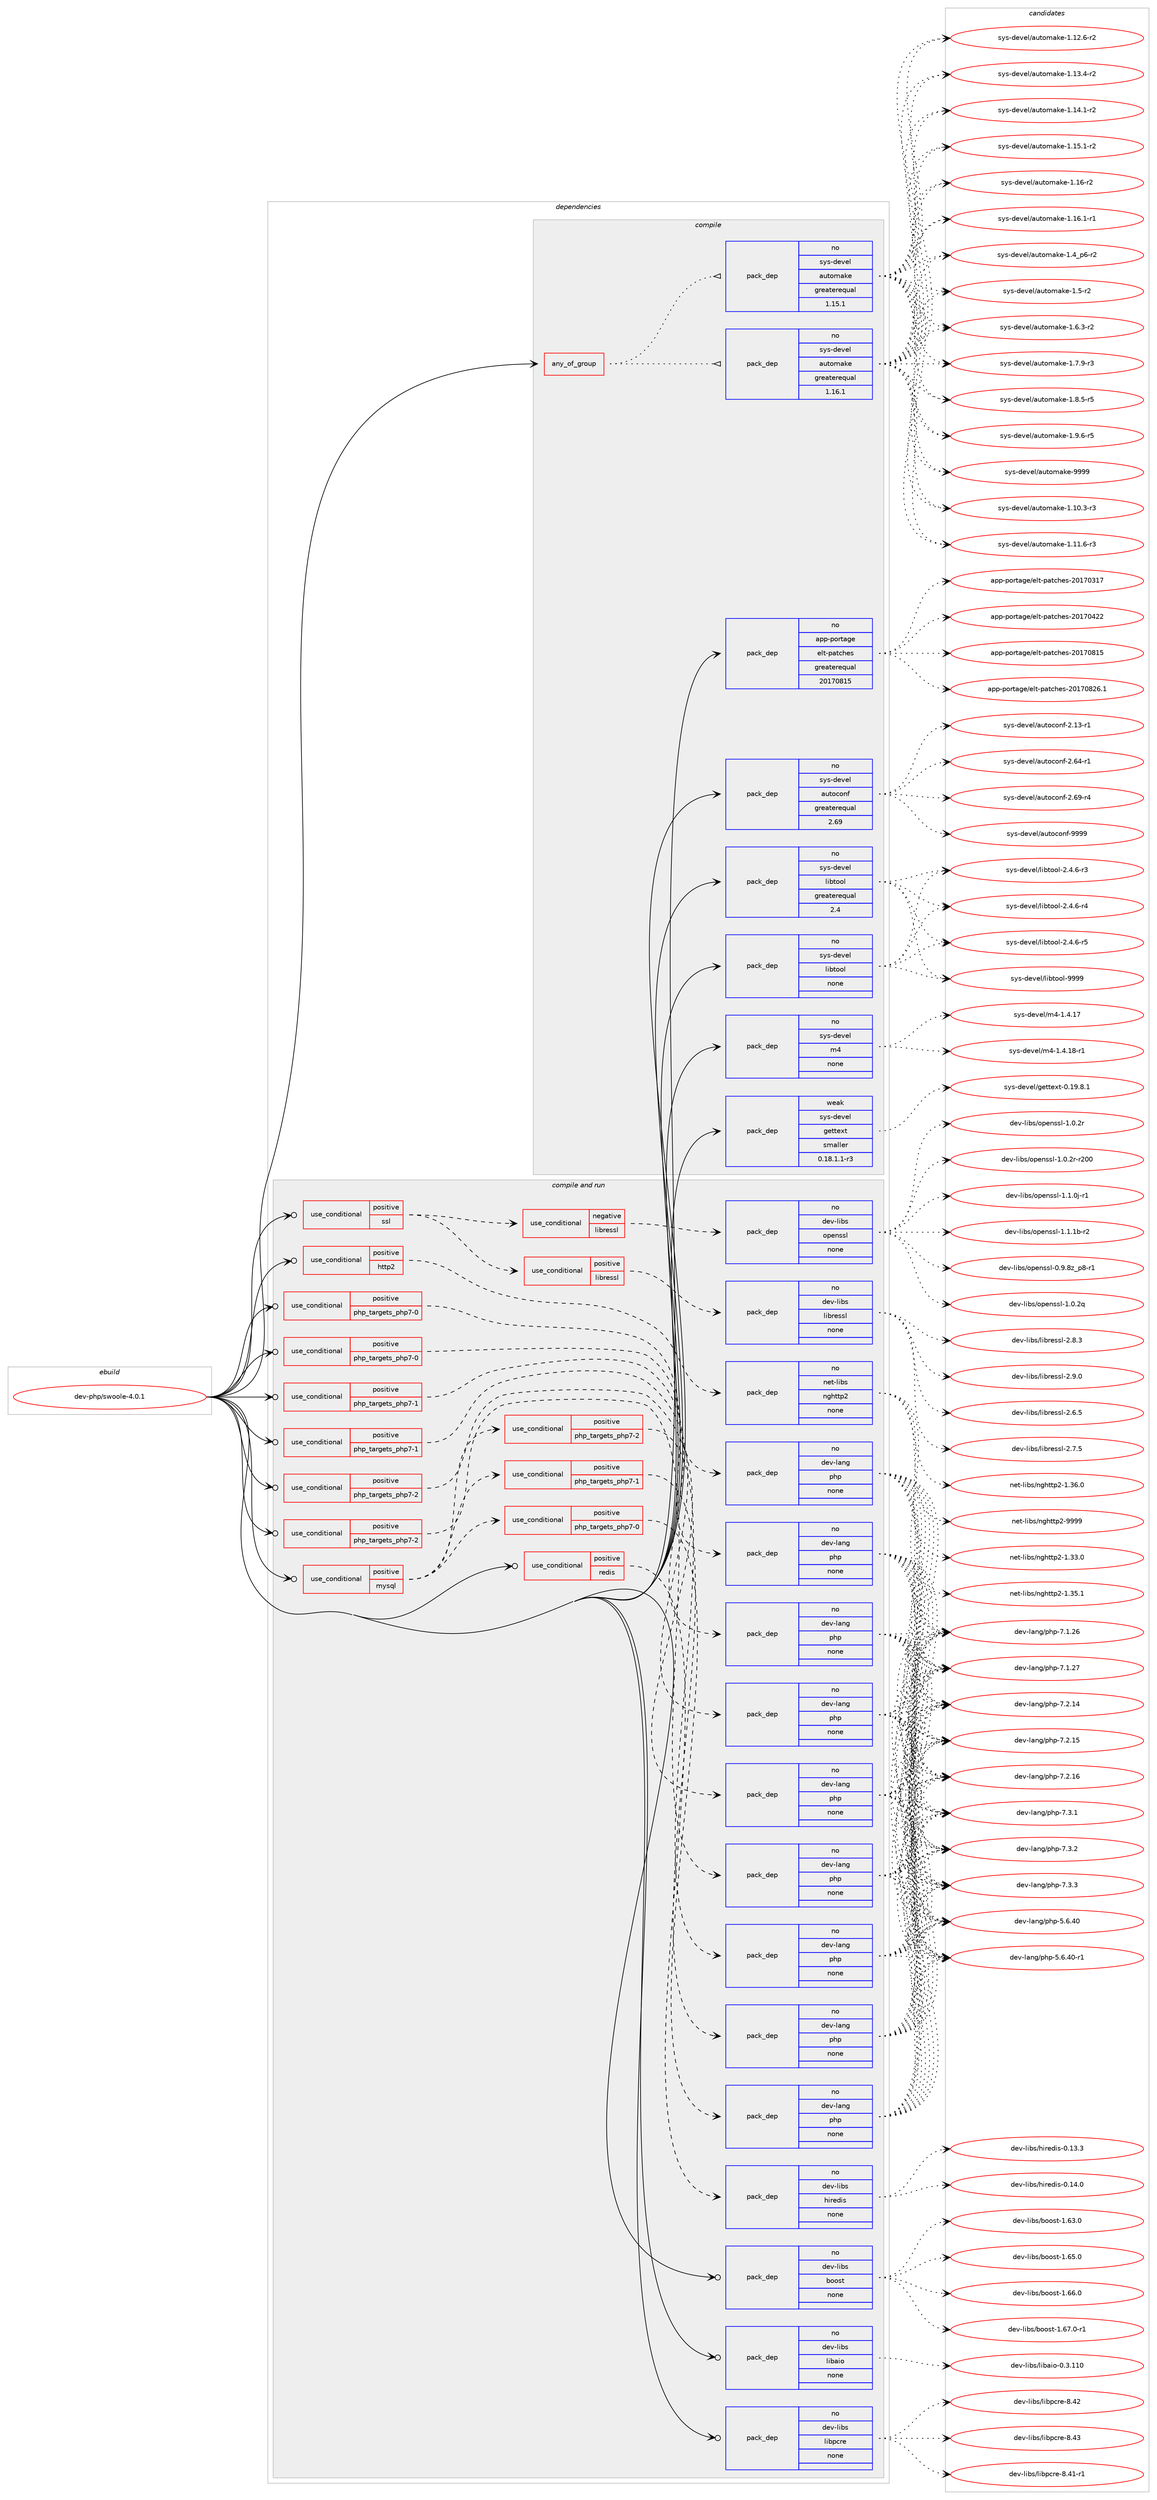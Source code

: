 digraph prolog {

# *************
# Graph options
# *************

newrank=true;
concentrate=true;
compound=true;
graph [rankdir=LR,fontname=Helvetica,fontsize=10,ranksep=1.5];#, ranksep=2.5, nodesep=0.2];
edge  [arrowhead=vee];
node  [fontname=Helvetica,fontsize=10];

# **********
# The ebuild
# **********

subgraph cluster_leftcol {
color=gray;
rank=same;
label=<<i>ebuild</i>>;
id [label="dev-php/swoole-4.0.1", color=red, width=4, href="../dev-php/swoole-4.0.1.svg"];
}

# ****************
# The dependencies
# ****************

subgraph cluster_midcol {
color=gray;
label=<<i>dependencies</i>>;
subgraph cluster_compile {
fillcolor="#eeeeee";
style=filled;
label=<<i>compile</i>>;
subgraph any22646 {
dependency1395956 [label=<<TABLE BORDER="0" CELLBORDER="1" CELLSPACING="0" CELLPADDING="4"><TR><TD CELLPADDING="10">any_of_group</TD></TR></TABLE>>, shape=none, color=red];subgraph pack1002706 {
dependency1395957 [label=<<TABLE BORDER="0" CELLBORDER="1" CELLSPACING="0" CELLPADDING="4" WIDTH="220"><TR><TD ROWSPAN="6" CELLPADDING="30">pack_dep</TD></TR><TR><TD WIDTH="110">no</TD></TR><TR><TD>sys-devel</TD></TR><TR><TD>automake</TD></TR><TR><TD>greaterequal</TD></TR><TR><TD>1.16.1</TD></TR></TABLE>>, shape=none, color=blue];
}
dependency1395956:e -> dependency1395957:w [weight=20,style="dotted",arrowhead="oinv"];
subgraph pack1002707 {
dependency1395958 [label=<<TABLE BORDER="0" CELLBORDER="1" CELLSPACING="0" CELLPADDING="4" WIDTH="220"><TR><TD ROWSPAN="6" CELLPADDING="30">pack_dep</TD></TR><TR><TD WIDTH="110">no</TD></TR><TR><TD>sys-devel</TD></TR><TR><TD>automake</TD></TR><TR><TD>greaterequal</TD></TR><TR><TD>1.15.1</TD></TR></TABLE>>, shape=none, color=blue];
}
dependency1395956:e -> dependency1395958:w [weight=20,style="dotted",arrowhead="oinv"];
}
id:e -> dependency1395956:w [weight=20,style="solid",arrowhead="vee"];
subgraph pack1002708 {
dependency1395959 [label=<<TABLE BORDER="0" CELLBORDER="1" CELLSPACING="0" CELLPADDING="4" WIDTH="220"><TR><TD ROWSPAN="6" CELLPADDING="30">pack_dep</TD></TR><TR><TD WIDTH="110">no</TD></TR><TR><TD>app-portage</TD></TR><TR><TD>elt-patches</TD></TR><TR><TD>greaterequal</TD></TR><TR><TD>20170815</TD></TR></TABLE>>, shape=none, color=blue];
}
id:e -> dependency1395959:w [weight=20,style="solid",arrowhead="vee"];
subgraph pack1002709 {
dependency1395960 [label=<<TABLE BORDER="0" CELLBORDER="1" CELLSPACING="0" CELLPADDING="4" WIDTH="220"><TR><TD ROWSPAN="6" CELLPADDING="30">pack_dep</TD></TR><TR><TD WIDTH="110">no</TD></TR><TR><TD>sys-devel</TD></TR><TR><TD>autoconf</TD></TR><TR><TD>greaterequal</TD></TR><TR><TD>2.69</TD></TR></TABLE>>, shape=none, color=blue];
}
id:e -> dependency1395960:w [weight=20,style="solid",arrowhead="vee"];
subgraph pack1002710 {
dependency1395961 [label=<<TABLE BORDER="0" CELLBORDER="1" CELLSPACING="0" CELLPADDING="4" WIDTH="220"><TR><TD ROWSPAN="6" CELLPADDING="30">pack_dep</TD></TR><TR><TD WIDTH="110">no</TD></TR><TR><TD>sys-devel</TD></TR><TR><TD>libtool</TD></TR><TR><TD>greaterequal</TD></TR><TR><TD>2.4</TD></TR></TABLE>>, shape=none, color=blue];
}
id:e -> dependency1395961:w [weight=20,style="solid",arrowhead="vee"];
subgraph pack1002711 {
dependency1395962 [label=<<TABLE BORDER="0" CELLBORDER="1" CELLSPACING="0" CELLPADDING="4" WIDTH="220"><TR><TD ROWSPAN="6" CELLPADDING="30">pack_dep</TD></TR><TR><TD WIDTH="110">no</TD></TR><TR><TD>sys-devel</TD></TR><TR><TD>libtool</TD></TR><TR><TD>none</TD></TR><TR><TD></TD></TR></TABLE>>, shape=none, color=blue];
}
id:e -> dependency1395962:w [weight=20,style="solid",arrowhead="vee"];
subgraph pack1002712 {
dependency1395963 [label=<<TABLE BORDER="0" CELLBORDER="1" CELLSPACING="0" CELLPADDING="4" WIDTH="220"><TR><TD ROWSPAN="6" CELLPADDING="30">pack_dep</TD></TR><TR><TD WIDTH="110">no</TD></TR><TR><TD>sys-devel</TD></TR><TR><TD>m4</TD></TR><TR><TD>none</TD></TR><TR><TD></TD></TR></TABLE>>, shape=none, color=blue];
}
id:e -> dependency1395963:w [weight=20,style="solid",arrowhead="vee"];
subgraph pack1002713 {
dependency1395964 [label=<<TABLE BORDER="0" CELLBORDER="1" CELLSPACING="0" CELLPADDING="4" WIDTH="220"><TR><TD ROWSPAN="6" CELLPADDING="30">pack_dep</TD></TR><TR><TD WIDTH="110">weak</TD></TR><TR><TD>sys-devel</TD></TR><TR><TD>gettext</TD></TR><TR><TD>smaller</TD></TR><TR><TD>0.18.1.1-r3</TD></TR></TABLE>>, shape=none, color=blue];
}
id:e -> dependency1395964:w [weight=20,style="solid",arrowhead="vee"];
}
subgraph cluster_compileandrun {
fillcolor="#eeeeee";
style=filled;
label=<<i>compile and run</i>>;
subgraph cond370039 {
dependency1395965 [label=<<TABLE BORDER="0" CELLBORDER="1" CELLSPACING="0" CELLPADDING="4"><TR><TD ROWSPAN="3" CELLPADDING="10">use_conditional</TD></TR><TR><TD>positive</TD></TR><TR><TD>http2</TD></TR></TABLE>>, shape=none, color=red];
subgraph pack1002714 {
dependency1395966 [label=<<TABLE BORDER="0" CELLBORDER="1" CELLSPACING="0" CELLPADDING="4" WIDTH="220"><TR><TD ROWSPAN="6" CELLPADDING="30">pack_dep</TD></TR><TR><TD WIDTH="110">no</TD></TR><TR><TD>net-libs</TD></TR><TR><TD>nghttp2</TD></TR><TR><TD>none</TD></TR><TR><TD></TD></TR></TABLE>>, shape=none, color=blue];
}
dependency1395965:e -> dependency1395966:w [weight=20,style="dashed",arrowhead="vee"];
}
id:e -> dependency1395965:w [weight=20,style="solid",arrowhead="odotvee"];
subgraph cond370040 {
dependency1395967 [label=<<TABLE BORDER="0" CELLBORDER="1" CELLSPACING="0" CELLPADDING="4"><TR><TD ROWSPAN="3" CELLPADDING="10">use_conditional</TD></TR><TR><TD>positive</TD></TR><TR><TD>mysql</TD></TR></TABLE>>, shape=none, color=red];
subgraph cond370041 {
dependency1395968 [label=<<TABLE BORDER="0" CELLBORDER="1" CELLSPACING="0" CELLPADDING="4"><TR><TD ROWSPAN="3" CELLPADDING="10">use_conditional</TD></TR><TR><TD>positive</TD></TR><TR><TD>php_targets_php7-0</TD></TR></TABLE>>, shape=none, color=red];
subgraph pack1002715 {
dependency1395969 [label=<<TABLE BORDER="0" CELLBORDER="1" CELLSPACING="0" CELLPADDING="4" WIDTH="220"><TR><TD ROWSPAN="6" CELLPADDING="30">pack_dep</TD></TR><TR><TD WIDTH="110">no</TD></TR><TR><TD>dev-lang</TD></TR><TR><TD>php</TD></TR><TR><TD>none</TD></TR><TR><TD></TD></TR></TABLE>>, shape=none, color=blue];
}
dependency1395968:e -> dependency1395969:w [weight=20,style="dashed",arrowhead="vee"];
}
dependency1395967:e -> dependency1395968:w [weight=20,style="dashed",arrowhead="vee"];
subgraph cond370042 {
dependency1395970 [label=<<TABLE BORDER="0" CELLBORDER="1" CELLSPACING="0" CELLPADDING="4"><TR><TD ROWSPAN="3" CELLPADDING="10">use_conditional</TD></TR><TR><TD>positive</TD></TR><TR><TD>php_targets_php7-1</TD></TR></TABLE>>, shape=none, color=red];
subgraph pack1002716 {
dependency1395971 [label=<<TABLE BORDER="0" CELLBORDER="1" CELLSPACING="0" CELLPADDING="4" WIDTH="220"><TR><TD ROWSPAN="6" CELLPADDING="30">pack_dep</TD></TR><TR><TD WIDTH="110">no</TD></TR><TR><TD>dev-lang</TD></TR><TR><TD>php</TD></TR><TR><TD>none</TD></TR><TR><TD></TD></TR></TABLE>>, shape=none, color=blue];
}
dependency1395970:e -> dependency1395971:w [weight=20,style="dashed",arrowhead="vee"];
}
dependency1395967:e -> dependency1395970:w [weight=20,style="dashed",arrowhead="vee"];
subgraph cond370043 {
dependency1395972 [label=<<TABLE BORDER="0" CELLBORDER="1" CELLSPACING="0" CELLPADDING="4"><TR><TD ROWSPAN="3" CELLPADDING="10">use_conditional</TD></TR><TR><TD>positive</TD></TR><TR><TD>php_targets_php7-2</TD></TR></TABLE>>, shape=none, color=red];
subgraph pack1002717 {
dependency1395973 [label=<<TABLE BORDER="0" CELLBORDER="1" CELLSPACING="0" CELLPADDING="4" WIDTH="220"><TR><TD ROWSPAN="6" CELLPADDING="30">pack_dep</TD></TR><TR><TD WIDTH="110">no</TD></TR><TR><TD>dev-lang</TD></TR><TR><TD>php</TD></TR><TR><TD>none</TD></TR><TR><TD></TD></TR></TABLE>>, shape=none, color=blue];
}
dependency1395972:e -> dependency1395973:w [weight=20,style="dashed",arrowhead="vee"];
}
dependency1395967:e -> dependency1395972:w [weight=20,style="dashed",arrowhead="vee"];
}
id:e -> dependency1395967:w [weight=20,style="solid",arrowhead="odotvee"];
subgraph cond370044 {
dependency1395974 [label=<<TABLE BORDER="0" CELLBORDER="1" CELLSPACING="0" CELLPADDING="4"><TR><TD ROWSPAN="3" CELLPADDING="10">use_conditional</TD></TR><TR><TD>positive</TD></TR><TR><TD>php_targets_php7-0</TD></TR></TABLE>>, shape=none, color=red];
subgraph pack1002718 {
dependency1395975 [label=<<TABLE BORDER="0" CELLBORDER="1" CELLSPACING="0" CELLPADDING="4" WIDTH="220"><TR><TD ROWSPAN="6" CELLPADDING="30">pack_dep</TD></TR><TR><TD WIDTH="110">no</TD></TR><TR><TD>dev-lang</TD></TR><TR><TD>php</TD></TR><TR><TD>none</TD></TR><TR><TD></TD></TR></TABLE>>, shape=none, color=blue];
}
dependency1395974:e -> dependency1395975:w [weight=20,style="dashed",arrowhead="vee"];
}
id:e -> dependency1395974:w [weight=20,style="solid",arrowhead="odotvee"];
subgraph cond370045 {
dependency1395976 [label=<<TABLE BORDER="0" CELLBORDER="1" CELLSPACING="0" CELLPADDING="4"><TR><TD ROWSPAN="3" CELLPADDING="10">use_conditional</TD></TR><TR><TD>positive</TD></TR><TR><TD>php_targets_php7-0</TD></TR></TABLE>>, shape=none, color=red];
subgraph pack1002719 {
dependency1395977 [label=<<TABLE BORDER="0" CELLBORDER="1" CELLSPACING="0" CELLPADDING="4" WIDTH="220"><TR><TD ROWSPAN="6" CELLPADDING="30">pack_dep</TD></TR><TR><TD WIDTH="110">no</TD></TR><TR><TD>dev-lang</TD></TR><TR><TD>php</TD></TR><TR><TD>none</TD></TR><TR><TD></TD></TR></TABLE>>, shape=none, color=blue];
}
dependency1395976:e -> dependency1395977:w [weight=20,style="dashed",arrowhead="vee"];
}
id:e -> dependency1395976:w [weight=20,style="solid",arrowhead="odotvee"];
subgraph cond370046 {
dependency1395978 [label=<<TABLE BORDER="0" CELLBORDER="1" CELLSPACING="0" CELLPADDING="4"><TR><TD ROWSPAN="3" CELLPADDING="10">use_conditional</TD></TR><TR><TD>positive</TD></TR><TR><TD>php_targets_php7-1</TD></TR></TABLE>>, shape=none, color=red];
subgraph pack1002720 {
dependency1395979 [label=<<TABLE BORDER="0" CELLBORDER="1" CELLSPACING="0" CELLPADDING="4" WIDTH="220"><TR><TD ROWSPAN="6" CELLPADDING="30">pack_dep</TD></TR><TR><TD WIDTH="110">no</TD></TR><TR><TD>dev-lang</TD></TR><TR><TD>php</TD></TR><TR><TD>none</TD></TR><TR><TD></TD></TR></TABLE>>, shape=none, color=blue];
}
dependency1395978:e -> dependency1395979:w [weight=20,style="dashed",arrowhead="vee"];
}
id:e -> dependency1395978:w [weight=20,style="solid",arrowhead="odotvee"];
subgraph cond370047 {
dependency1395980 [label=<<TABLE BORDER="0" CELLBORDER="1" CELLSPACING="0" CELLPADDING="4"><TR><TD ROWSPAN="3" CELLPADDING="10">use_conditional</TD></TR><TR><TD>positive</TD></TR><TR><TD>php_targets_php7-1</TD></TR></TABLE>>, shape=none, color=red];
subgraph pack1002721 {
dependency1395981 [label=<<TABLE BORDER="0" CELLBORDER="1" CELLSPACING="0" CELLPADDING="4" WIDTH="220"><TR><TD ROWSPAN="6" CELLPADDING="30">pack_dep</TD></TR><TR><TD WIDTH="110">no</TD></TR><TR><TD>dev-lang</TD></TR><TR><TD>php</TD></TR><TR><TD>none</TD></TR><TR><TD></TD></TR></TABLE>>, shape=none, color=blue];
}
dependency1395980:e -> dependency1395981:w [weight=20,style="dashed",arrowhead="vee"];
}
id:e -> dependency1395980:w [weight=20,style="solid",arrowhead="odotvee"];
subgraph cond370048 {
dependency1395982 [label=<<TABLE BORDER="0" CELLBORDER="1" CELLSPACING="0" CELLPADDING="4"><TR><TD ROWSPAN="3" CELLPADDING="10">use_conditional</TD></TR><TR><TD>positive</TD></TR><TR><TD>php_targets_php7-2</TD></TR></TABLE>>, shape=none, color=red];
subgraph pack1002722 {
dependency1395983 [label=<<TABLE BORDER="0" CELLBORDER="1" CELLSPACING="0" CELLPADDING="4" WIDTH="220"><TR><TD ROWSPAN="6" CELLPADDING="30">pack_dep</TD></TR><TR><TD WIDTH="110">no</TD></TR><TR><TD>dev-lang</TD></TR><TR><TD>php</TD></TR><TR><TD>none</TD></TR><TR><TD></TD></TR></TABLE>>, shape=none, color=blue];
}
dependency1395982:e -> dependency1395983:w [weight=20,style="dashed",arrowhead="vee"];
}
id:e -> dependency1395982:w [weight=20,style="solid",arrowhead="odotvee"];
subgraph cond370049 {
dependency1395984 [label=<<TABLE BORDER="0" CELLBORDER="1" CELLSPACING="0" CELLPADDING="4"><TR><TD ROWSPAN="3" CELLPADDING="10">use_conditional</TD></TR><TR><TD>positive</TD></TR><TR><TD>php_targets_php7-2</TD></TR></TABLE>>, shape=none, color=red];
subgraph pack1002723 {
dependency1395985 [label=<<TABLE BORDER="0" CELLBORDER="1" CELLSPACING="0" CELLPADDING="4" WIDTH="220"><TR><TD ROWSPAN="6" CELLPADDING="30">pack_dep</TD></TR><TR><TD WIDTH="110">no</TD></TR><TR><TD>dev-lang</TD></TR><TR><TD>php</TD></TR><TR><TD>none</TD></TR><TR><TD></TD></TR></TABLE>>, shape=none, color=blue];
}
dependency1395984:e -> dependency1395985:w [weight=20,style="dashed",arrowhead="vee"];
}
id:e -> dependency1395984:w [weight=20,style="solid",arrowhead="odotvee"];
subgraph cond370050 {
dependency1395986 [label=<<TABLE BORDER="0" CELLBORDER="1" CELLSPACING="0" CELLPADDING="4"><TR><TD ROWSPAN="3" CELLPADDING="10">use_conditional</TD></TR><TR><TD>positive</TD></TR><TR><TD>redis</TD></TR></TABLE>>, shape=none, color=red];
subgraph pack1002724 {
dependency1395987 [label=<<TABLE BORDER="0" CELLBORDER="1" CELLSPACING="0" CELLPADDING="4" WIDTH="220"><TR><TD ROWSPAN="6" CELLPADDING="30">pack_dep</TD></TR><TR><TD WIDTH="110">no</TD></TR><TR><TD>dev-libs</TD></TR><TR><TD>hiredis</TD></TR><TR><TD>none</TD></TR><TR><TD></TD></TR></TABLE>>, shape=none, color=blue];
}
dependency1395986:e -> dependency1395987:w [weight=20,style="dashed",arrowhead="vee"];
}
id:e -> dependency1395986:w [weight=20,style="solid",arrowhead="odotvee"];
subgraph cond370051 {
dependency1395988 [label=<<TABLE BORDER="0" CELLBORDER="1" CELLSPACING="0" CELLPADDING="4"><TR><TD ROWSPAN="3" CELLPADDING="10">use_conditional</TD></TR><TR><TD>positive</TD></TR><TR><TD>ssl</TD></TR></TABLE>>, shape=none, color=red];
subgraph cond370052 {
dependency1395989 [label=<<TABLE BORDER="0" CELLBORDER="1" CELLSPACING="0" CELLPADDING="4"><TR><TD ROWSPAN="3" CELLPADDING="10">use_conditional</TD></TR><TR><TD>negative</TD></TR><TR><TD>libressl</TD></TR></TABLE>>, shape=none, color=red];
subgraph pack1002725 {
dependency1395990 [label=<<TABLE BORDER="0" CELLBORDER="1" CELLSPACING="0" CELLPADDING="4" WIDTH="220"><TR><TD ROWSPAN="6" CELLPADDING="30">pack_dep</TD></TR><TR><TD WIDTH="110">no</TD></TR><TR><TD>dev-libs</TD></TR><TR><TD>openssl</TD></TR><TR><TD>none</TD></TR><TR><TD></TD></TR></TABLE>>, shape=none, color=blue];
}
dependency1395989:e -> dependency1395990:w [weight=20,style="dashed",arrowhead="vee"];
}
dependency1395988:e -> dependency1395989:w [weight=20,style="dashed",arrowhead="vee"];
subgraph cond370053 {
dependency1395991 [label=<<TABLE BORDER="0" CELLBORDER="1" CELLSPACING="0" CELLPADDING="4"><TR><TD ROWSPAN="3" CELLPADDING="10">use_conditional</TD></TR><TR><TD>positive</TD></TR><TR><TD>libressl</TD></TR></TABLE>>, shape=none, color=red];
subgraph pack1002726 {
dependency1395992 [label=<<TABLE BORDER="0" CELLBORDER="1" CELLSPACING="0" CELLPADDING="4" WIDTH="220"><TR><TD ROWSPAN="6" CELLPADDING="30">pack_dep</TD></TR><TR><TD WIDTH="110">no</TD></TR><TR><TD>dev-libs</TD></TR><TR><TD>libressl</TD></TR><TR><TD>none</TD></TR><TR><TD></TD></TR></TABLE>>, shape=none, color=blue];
}
dependency1395991:e -> dependency1395992:w [weight=20,style="dashed",arrowhead="vee"];
}
dependency1395988:e -> dependency1395991:w [weight=20,style="dashed",arrowhead="vee"];
}
id:e -> dependency1395988:w [weight=20,style="solid",arrowhead="odotvee"];
subgraph pack1002727 {
dependency1395993 [label=<<TABLE BORDER="0" CELLBORDER="1" CELLSPACING="0" CELLPADDING="4" WIDTH="220"><TR><TD ROWSPAN="6" CELLPADDING="30">pack_dep</TD></TR><TR><TD WIDTH="110">no</TD></TR><TR><TD>dev-libs</TD></TR><TR><TD>boost</TD></TR><TR><TD>none</TD></TR><TR><TD></TD></TR></TABLE>>, shape=none, color=blue];
}
id:e -> dependency1395993:w [weight=20,style="solid",arrowhead="odotvee"];
subgraph pack1002728 {
dependency1395994 [label=<<TABLE BORDER="0" CELLBORDER="1" CELLSPACING="0" CELLPADDING="4" WIDTH="220"><TR><TD ROWSPAN="6" CELLPADDING="30">pack_dep</TD></TR><TR><TD WIDTH="110">no</TD></TR><TR><TD>dev-libs</TD></TR><TR><TD>libaio</TD></TR><TR><TD>none</TD></TR><TR><TD></TD></TR></TABLE>>, shape=none, color=blue];
}
id:e -> dependency1395994:w [weight=20,style="solid",arrowhead="odotvee"];
subgraph pack1002729 {
dependency1395995 [label=<<TABLE BORDER="0" CELLBORDER="1" CELLSPACING="0" CELLPADDING="4" WIDTH="220"><TR><TD ROWSPAN="6" CELLPADDING="30">pack_dep</TD></TR><TR><TD WIDTH="110">no</TD></TR><TR><TD>dev-libs</TD></TR><TR><TD>libpcre</TD></TR><TR><TD>none</TD></TR><TR><TD></TD></TR></TABLE>>, shape=none, color=blue];
}
id:e -> dependency1395995:w [weight=20,style="solid",arrowhead="odotvee"];
}
subgraph cluster_run {
fillcolor="#eeeeee";
style=filled;
label=<<i>run</i>>;
}
}

# **************
# The candidates
# **************

subgraph cluster_choices {
rank=same;
color=gray;
label=<<i>candidates</i>>;

subgraph choice1002706 {
color=black;
nodesep=1;
choice11512111545100101118101108479711711611110997107101454946494846514511451 [label="sys-devel/automake-1.10.3-r3", color=red, width=4,href="../sys-devel/automake-1.10.3-r3.svg"];
choice11512111545100101118101108479711711611110997107101454946494946544511451 [label="sys-devel/automake-1.11.6-r3", color=red, width=4,href="../sys-devel/automake-1.11.6-r3.svg"];
choice11512111545100101118101108479711711611110997107101454946495046544511450 [label="sys-devel/automake-1.12.6-r2", color=red, width=4,href="../sys-devel/automake-1.12.6-r2.svg"];
choice11512111545100101118101108479711711611110997107101454946495146524511450 [label="sys-devel/automake-1.13.4-r2", color=red, width=4,href="../sys-devel/automake-1.13.4-r2.svg"];
choice11512111545100101118101108479711711611110997107101454946495246494511450 [label="sys-devel/automake-1.14.1-r2", color=red, width=4,href="../sys-devel/automake-1.14.1-r2.svg"];
choice11512111545100101118101108479711711611110997107101454946495346494511450 [label="sys-devel/automake-1.15.1-r2", color=red, width=4,href="../sys-devel/automake-1.15.1-r2.svg"];
choice1151211154510010111810110847971171161111099710710145494649544511450 [label="sys-devel/automake-1.16-r2", color=red, width=4,href="../sys-devel/automake-1.16-r2.svg"];
choice11512111545100101118101108479711711611110997107101454946495446494511449 [label="sys-devel/automake-1.16.1-r1", color=red, width=4,href="../sys-devel/automake-1.16.1-r1.svg"];
choice115121115451001011181011084797117116111109971071014549465295112544511450 [label="sys-devel/automake-1.4_p6-r2", color=red, width=4,href="../sys-devel/automake-1.4_p6-r2.svg"];
choice11512111545100101118101108479711711611110997107101454946534511450 [label="sys-devel/automake-1.5-r2", color=red, width=4,href="../sys-devel/automake-1.5-r2.svg"];
choice115121115451001011181011084797117116111109971071014549465446514511450 [label="sys-devel/automake-1.6.3-r2", color=red, width=4,href="../sys-devel/automake-1.6.3-r2.svg"];
choice115121115451001011181011084797117116111109971071014549465546574511451 [label="sys-devel/automake-1.7.9-r3", color=red, width=4,href="../sys-devel/automake-1.7.9-r3.svg"];
choice115121115451001011181011084797117116111109971071014549465646534511453 [label="sys-devel/automake-1.8.5-r5", color=red, width=4,href="../sys-devel/automake-1.8.5-r5.svg"];
choice115121115451001011181011084797117116111109971071014549465746544511453 [label="sys-devel/automake-1.9.6-r5", color=red, width=4,href="../sys-devel/automake-1.9.6-r5.svg"];
choice115121115451001011181011084797117116111109971071014557575757 [label="sys-devel/automake-9999", color=red, width=4,href="../sys-devel/automake-9999.svg"];
dependency1395957:e -> choice11512111545100101118101108479711711611110997107101454946494846514511451:w [style=dotted,weight="100"];
dependency1395957:e -> choice11512111545100101118101108479711711611110997107101454946494946544511451:w [style=dotted,weight="100"];
dependency1395957:e -> choice11512111545100101118101108479711711611110997107101454946495046544511450:w [style=dotted,weight="100"];
dependency1395957:e -> choice11512111545100101118101108479711711611110997107101454946495146524511450:w [style=dotted,weight="100"];
dependency1395957:e -> choice11512111545100101118101108479711711611110997107101454946495246494511450:w [style=dotted,weight="100"];
dependency1395957:e -> choice11512111545100101118101108479711711611110997107101454946495346494511450:w [style=dotted,weight="100"];
dependency1395957:e -> choice1151211154510010111810110847971171161111099710710145494649544511450:w [style=dotted,weight="100"];
dependency1395957:e -> choice11512111545100101118101108479711711611110997107101454946495446494511449:w [style=dotted,weight="100"];
dependency1395957:e -> choice115121115451001011181011084797117116111109971071014549465295112544511450:w [style=dotted,weight="100"];
dependency1395957:e -> choice11512111545100101118101108479711711611110997107101454946534511450:w [style=dotted,weight="100"];
dependency1395957:e -> choice115121115451001011181011084797117116111109971071014549465446514511450:w [style=dotted,weight="100"];
dependency1395957:e -> choice115121115451001011181011084797117116111109971071014549465546574511451:w [style=dotted,weight="100"];
dependency1395957:e -> choice115121115451001011181011084797117116111109971071014549465646534511453:w [style=dotted,weight="100"];
dependency1395957:e -> choice115121115451001011181011084797117116111109971071014549465746544511453:w [style=dotted,weight="100"];
dependency1395957:e -> choice115121115451001011181011084797117116111109971071014557575757:w [style=dotted,weight="100"];
}
subgraph choice1002707 {
color=black;
nodesep=1;
choice11512111545100101118101108479711711611110997107101454946494846514511451 [label="sys-devel/automake-1.10.3-r3", color=red, width=4,href="../sys-devel/automake-1.10.3-r3.svg"];
choice11512111545100101118101108479711711611110997107101454946494946544511451 [label="sys-devel/automake-1.11.6-r3", color=red, width=4,href="../sys-devel/automake-1.11.6-r3.svg"];
choice11512111545100101118101108479711711611110997107101454946495046544511450 [label="sys-devel/automake-1.12.6-r2", color=red, width=4,href="../sys-devel/automake-1.12.6-r2.svg"];
choice11512111545100101118101108479711711611110997107101454946495146524511450 [label="sys-devel/automake-1.13.4-r2", color=red, width=4,href="../sys-devel/automake-1.13.4-r2.svg"];
choice11512111545100101118101108479711711611110997107101454946495246494511450 [label="sys-devel/automake-1.14.1-r2", color=red, width=4,href="../sys-devel/automake-1.14.1-r2.svg"];
choice11512111545100101118101108479711711611110997107101454946495346494511450 [label="sys-devel/automake-1.15.1-r2", color=red, width=4,href="../sys-devel/automake-1.15.1-r2.svg"];
choice1151211154510010111810110847971171161111099710710145494649544511450 [label="sys-devel/automake-1.16-r2", color=red, width=4,href="../sys-devel/automake-1.16-r2.svg"];
choice11512111545100101118101108479711711611110997107101454946495446494511449 [label="sys-devel/automake-1.16.1-r1", color=red, width=4,href="../sys-devel/automake-1.16.1-r1.svg"];
choice115121115451001011181011084797117116111109971071014549465295112544511450 [label="sys-devel/automake-1.4_p6-r2", color=red, width=4,href="../sys-devel/automake-1.4_p6-r2.svg"];
choice11512111545100101118101108479711711611110997107101454946534511450 [label="sys-devel/automake-1.5-r2", color=red, width=4,href="../sys-devel/automake-1.5-r2.svg"];
choice115121115451001011181011084797117116111109971071014549465446514511450 [label="sys-devel/automake-1.6.3-r2", color=red, width=4,href="../sys-devel/automake-1.6.3-r2.svg"];
choice115121115451001011181011084797117116111109971071014549465546574511451 [label="sys-devel/automake-1.7.9-r3", color=red, width=4,href="../sys-devel/automake-1.7.9-r3.svg"];
choice115121115451001011181011084797117116111109971071014549465646534511453 [label="sys-devel/automake-1.8.5-r5", color=red, width=4,href="../sys-devel/automake-1.8.5-r5.svg"];
choice115121115451001011181011084797117116111109971071014549465746544511453 [label="sys-devel/automake-1.9.6-r5", color=red, width=4,href="../sys-devel/automake-1.9.6-r5.svg"];
choice115121115451001011181011084797117116111109971071014557575757 [label="sys-devel/automake-9999", color=red, width=4,href="../sys-devel/automake-9999.svg"];
dependency1395958:e -> choice11512111545100101118101108479711711611110997107101454946494846514511451:w [style=dotted,weight="100"];
dependency1395958:e -> choice11512111545100101118101108479711711611110997107101454946494946544511451:w [style=dotted,weight="100"];
dependency1395958:e -> choice11512111545100101118101108479711711611110997107101454946495046544511450:w [style=dotted,weight="100"];
dependency1395958:e -> choice11512111545100101118101108479711711611110997107101454946495146524511450:w [style=dotted,weight="100"];
dependency1395958:e -> choice11512111545100101118101108479711711611110997107101454946495246494511450:w [style=dotted,weight="100"];
dependency1395958:e -> choice11512111545100101118101108479711711611110997107101454946495346494511450:w [style=dotted,weight="100"];
dependency1395958:e -> choice1151211154510010111810110847971171161111099710710145494649544511450:w [style=dotted,weight="100"];
dependency1395958:e -> choice11512111545100101118101108479711711611110997107101454946495446494511449:w [style=dotted,weight="100"];
dependency1395958:e -> choice115121115451001011181011084797117116111109971071014549465295112544511450:w [style=dotted,weight="100"];
dependency1395958:e -> choice11512111545100101118101108479711711611110997107101454946534511450:w [style=dotted,weight="100"];
dependency1395958:e -> choice115121115451001011181011084797117116111109971071014549465446514511450:w [style=dotted,weight="100"];
dependency1395958:e -> choice115121115451001011181011084797117116111109971071014549465546574511451:w [style=dotted,weight="100"];
dependency1395958:e -> choice115121115451001011181011084797117116111109971071014549465646534511453:w [style=dotted,weight="100"];
dependency1395958:e -> choice115121115451001011181011084797117116111109971071014549465746544511453:w [style=dotted,weight="100"];
dependency1395958:e -> choice115121115451001011181011084797117116111109971071014557575757:w [style=dotted,weight="100"];
}
subgraph choice1002708 {
color=black;
nodesep=1;
choice97112112451121111141169710310147101108116451129711699104101115455048495548514955 [label="app-portage/elt-patches-20170317", color=red, width=4,href="../app-portage/elt-patches-20170317.svg"];
choice97112112451121111141169710310147101108116451129711699104101115455048495548525050 [label="app-portage/elt-patches-20170422", color=red, width=4,href="../app-portage/elt-patches-20170422.svg"];
choice97112112451121111141169710310147101108116451129711699104101115455048495548564953 [label="app-portage/elt-patches-20170815", color=red, width=4,href="../app-portage/elt-patches-20170815.svg"];
choice971121124511211111411697103101471011081164511297116991041011154550484955485650544649 [label="app-portage/elt-patches-20170826.1", color=red, width=4,href="../app-portage/elt-patches-20170826.1.svg"];
dependency1395959:e -> choice97112112451121111141169710310147101108116451129711699104101115455048495548514955:w [style=dotted,weight="100"];
dependency1395959:e -> choice97112112451121111141169710310147101108116451129711699104101115455048495548525050:w [style=dotted,weight="100"];
dependency1395959:e -> choice97112112451121111141169710310147101108116451129711699104101115455048495548564953:w [style=dotted,weight="100"];
dependency1395959:e -> choice971121124511211111411697103101471011081164511297116991041011154550484955485650544649:w [style=dotted,weight="100"];
}
subgraph choice1002709 {
color=black;
nodesep=1;
choice1151211154510010111810110847971171161119911111010245504649514511449 [label="sys-devel/autoconf-2.13-r1", color=red, width=4,href="../sys-devel/autoconf-2.13-r1.svg"];
choice1151211154510010111810110847971171161119911111010245504654524511449 [label="sys-devel/autoconf-2.64-r1", color=red, width=4,href="../sys-devel/autoconf-2.64-r1.svg"];
choice1151211154510010111810110847971171161119911111010245504654574511452 [label="sys-devel/autoconf-2.69-r4", color=red, width=4,href="../sys-devel/autoconf-2.69-r4.svg"];
choice115121115451001011181011084797117116111991111101024557575757 [label="sys-devel/autoconf-9999", color=red, width=4,href="../sys-devel/autoconf-9999.svg"];
dependency1395960:e -> choice1151211154510010111810110847971171161119911111010245504649514511449:w [style=dotted,weight="100"];
dependency1395960:e -> choice1151211154510010111810110847971171161119911111010245504654524511449:w [style=dotted,weight="100"];
dependency1395960:e -> choice1151211154510010111810110847971171161119911111010245504654574511452:w [style=dotted,weight="100"];
dependency1395960:e -> choice115121115451001011181011084797117116111991111101024557575757:w [style=dotted,weight="100"];
}
subgraph choice1002710 {
color=black;
nodesep=1;
choice1151211154510010111810110847108105981161111111084550465246544511451 [label="sys-devel/libtool-2.4.6-r3", color=red, width=4,href="../sys-devel/libtool-2.4.6-r3.svg"];
choice1151211154510010111810110847108105981161111111084550465246544511452 [label="sys-devel/libtool-2.4.6-r4", color=red, width=4,href="../sys-devel/libtool-2.4.6-r4.svg"];
choice1151211154510010111810110847108105981161111111084550465246544511453 [label="sys-devel/libtool-2.4.6-r5", color=red, width=4,href="../sys-devel/libtool-2.4.6-r5.svg"];
choice1151211154510010111810110847108105981161111111084557575757 [label="sys-devel/libtool-9999", color=red, width=4,href="../sys-devel/libtool-9999.svg"];
dependency1395961:e -> choice1151211154510010111810110847108105981161111111084550465246544511451:w [style=dotted,weight="100"];
dependency1395961:e -> choice1151211154510010111810110847108105981161111111084550465246544511452:w [style=dotted,weight="100"];
dependency1395961:e -> choice1151211154510010111810110847108105981161111111084550465246544511453:w [style=dotted,weight="100"];
dependency1395961:e -> choice1151211154510010111810110847108105981161111111084557575757:w [style=dotted,weight="100"];
}
subgraph choice1002711 {
color=black;
nodesep=1;
choice1151211154510010111810110847108105981161111111084550465246544511451 [label="sys-devel/libtool-2.4.6-r3", color=red, width=4,href="../sys-devel/libtool-2.4.6-r3.svg"];
choice1151211154510010111810110847108105981161111111084550465246544511452 [label="sys-devel/libtool-2.4.6-r4", color=red, width=4,href="../sys-devel/libtool-2.4.6-r4.svg"];
choice1151211154510010111810110847108105981161111111084550465246544511453 [label="sys-devel/libtool-2.4.6-r5", color=red, width=4,href="../sys-devel/libtool-2.4.6-r5.svg"];
choice1151211154510010111810110847108105981161111111084557575757 [label="sys-devel/libtool-9999", color=red, width=4,href="../sys-devel/libtool-9999.svg"];
dependency1395962:e -> choice1151211154510010111810110847108105981161111111084550465246544511451:w [style=dotted,weight="100"];
dependency1395962:e -> choice1151211154510010111810110847108105981161111111084550465246544511452:w [style=dotted,weight="100"];
dependency1395962:e -> choice1151211154510010111810110847108105981161111111084550465246544511453:w [style=dotted,weight="100"];
dependency1395962:e -> choice1151211154510010111810110847108105981161111111084557575757:w [style=dotted,weight="100"];
}
subgraph choice1002712 {
color=black;
nodesep=1;
choice11512111545100101118101108471095245494652464955 [label="sys-devel/m4-1.4.17", color=red, width=4,href="../sys-devel/m4-1.4.17.svg"];
choice115121115451001011181011084710952454946524649564511449 [label="sys-devel/m4-1.4.18-r1", color=red, width=4,href="../sys-devel/m4-1.4.18-r1.svg"];
dependency1395963:e -> choice11512111545100101118101108471095245494652464955:w [style=dotted,weight="100"];
dependency1395963:e -> choice115121115451001011181011084710952454946524649564511449:w [style=dotted,weight="100"];
}
subgraph choice1002713 {
color=black;
nodesep=1;
choice1151211154510010111810110847103101116116101120116454846495746564649 [label="sys-devel/gettext-0.19.8.1", color=red, width=4,href="../sys-devel/gettext-0.19.8.1.svg"];
dependency1395964:e -> choice1151211154510010111810110847103101116116101120116454846495746564649:w [style=dotted,weight="100"];
}
subgraph choice1002714 {
color=black;
nodesep=1;
choice1101011164510810598115471101031041161161125045494651514648 [label="net-libs/nghttp2-1.33.0", color=red, width=4,href="../net-libs/nghttp2-1.33.0.svg"];
choice1101011164510810598115471101031041161161125045494651534649 [label="net-libs/nghttp2-1.35.1", color=red, width=4,href="../net-libs/nghttp2-1.35.1.svg"];
choice1101011164510810598115471101031041161161125045494651544648 [label="net-libs/nghttp2-1.36.0", color=red, width=4,href="../net-libs/nghttp2-1.36.0.svg"];
choice110101116451081059811547110103104116116112504557575757 [label="net-libs/nghttp2-9999", color=red, width=4,href="../net-libs/nghttp2-9999.svg"];
dependency1395966:e -> choice1101011164510810598115471101031041161161125045494651514648:w [style=dotted,weight="100"];
dependency1395966:e -> choice1101011164510810598115471101031041161161125045494651534649:w [style=dotted,weight="100"];
dependency1395966:e -> choice1101011164510810598115471101031041161161125045494651544648:w [style=dotted,weight="100"];
dependency1395966:e -> choice110101116451081059811547110103104116116112504557575757:w [style=dotted,weight="100"];
}
subgraph choice1002715 {
color=black;
nodesep=1;
choice10010111845108971101034711210411245534654465248 [label="dev-lang/php-5.6.40", color=red, width=4,href="../dev-lang/php-5.6.40.svg"];
choice100101118451089711010347112104112455346544652484511449 [label="dev-lang/php-5.6.40-r1", color=red, width=4,href="../dev-lang/php-5.6.40-r1.svg"];
choice10010111845108971101034711210411245554649465054 [label="dev-lang/php-7.1.26", color=red, width=4,href="../dev-lang/php-7.1.26.svg"];
choice10010111845108971101034711210411245554649465055 [label="dev-lang/php-7.1.27", color=red, width=4,href="../dev-lang/php-7.1.27.svg"];
choice10010111845108971101034711210411245554650464952 [label="dev-lang/php-7.2.14", color=red, width=4,href="../dev-lang/php-7.2.14.svg"];
choice10010111845108971101034711210411245554650464953 [label="dev-lang/php-7.2.15", color=red, width=4,href="../dev-lang/php-7.2.15.svg"];
choice10010111845108971101034711210411245554650464954 [label="dev-lang/php-7.2.16", color=red, width=4,href="../dev-lang/php-7.2.16.svg"];
choice100101118451089711010347112104112455546514649 [label="dev-lang/php-7.3.1", color=red, width=4,href="../dev-lang/php-7.3.1.svg"];
choice100101118451089711010347112104112455546514650 [label="dev-lang/php-7.3.2", color=red, width=4,href="../dev-lang/php-7.3.2.svg"];
choice100101118451089711010347112104112455546514651 [label="dev-lang/php-7.3.3", color=red, width=4,href="../dev-lang/php-7.3.3.svg"];
dependency1395969:e -> choice10010111845108971101034711210411245534654465248:w [style=dotted,weight="100"];
dependency1395969:e -> choice100101118451089711010347112104112455346544652484511449:w [style=dotted,weight="100"];
dependency1395969:e -> choice10010111845108971101034711210411245554649465054:w [style=dotted,weight="100"];
dependency1395969:e -> choice10010111845108971101034711210411245554649465055:w [style=dotted,weight="100"];
dependency1395969:e -> choice10010111845108971101034711210411245554650464952:w [style=dotted,weight="100"];
dependency1395969:e -> choice10010111845108971101034711210411245554650464953:w [style=dotted,weight="100"];
dependency1395969:e -> choice10010111845108971101034711210411245554650464954:w [style=dotted,weight="100"];
dependency1395969:e -> choice100101118451089711010347112104112455546514649:w [style=dotted,weight="100"];
dependency1395969:e -> choice100101118451089711010347112104112455546514650:w [style=dotted,weight="100"];
dependency1395969:e -> choice100101118451089711010347112104112455546514651:w [style=dotted,weight="100"];
}
subgraph choice1002716 {
color=black;
nodesep=1;
choice10010111845108971101034711210411245534654465248 [label="dev-lang/php-5.6.40", color=red, width=4,href="../dev-lang/php-5.6.40.svg"];
choice100101118451089711010347112104112455346544652484511449 [label="dev-lang/php-5.6.40-r1", color=red, width=4,href="../dev-lang/php-5.6.40-r1.svg"];
choice10010111845108971101034711210411245554649465054 [label="dev-lang/php-7.1.26", color=red, width=4,href="../dev-lang/php-7.1.26.svg"];
choice10010111845108971101034711210411245554649465055 [label="dev-lang/php-7.1.27", color=red, width=4,href="../dev-lang/php-7.1.27.svg"];
choice10010111845108971101034711210411245554650464952 [label="dev-lang/php-7.2.14", color=red, width=4,href="../dev-lang/php-7.2.14.svg"];
choice10010111845108971101034711210411245554650464953 [label="dev-lang/php-7.2.15", color=red, width=4,href="../dev-lang/php-7.2.15.svg"];
choice10010111845108971101034711210411245554650464954 [label="dev-lang/php-7.2.16", color=red, width=4,href="../dev-lang/php-7.2.16.svg"];
choice100101118451089711010347112104112455546514649 [label="dev-lang/php-7.3.1", color=red, width=4,href="../dev-lang/php-7.3.1.svg"];
choice100101118451089711010347112104112455546514650 [label="dev-lang/php-7.3.2", color=red, width=4,href="../dev-lang/php-7.3.2.svg"];
choice100101118451089711010347112104112455546514651 [label="dev-lang/php-7.3.3", color=red, width=4,href="../dev-lang/php-7.3.3.svg"];
dependency1395971:e -> choice10010111845108971101034711210411245534654465248:w [style=dotted,weight="100"];
dependency1395971:e -> choice100101118451089711010347112104112455346544652484511449:w [style=dotted,weight="100"];
dependency1395971:e -> choice10010111845108971101034711210411245554649465054:w [style=dotted,weight="100"];
dependency1395971:e -> choice10010111845108971101034711210411245554649465055:w [style=dotted,weight="100"];
dependency1395971:e -> choice10010111845108971101034711210411245554650464952:w [style=dotted,weight="100"];
dependency1395971:e -> choice10010111845108971101034711210411245554650464953:w [style=dotted,weight="100"];
dependency1395971:e -> choice10010111845108971101034711210411245554650464954:w [style=dotted,weight="100"];
dependency1395971:e -> choice100101118451089711010347112104112455546514649:w [style=dotted,weight="100"];
dependency1395971:e -> choice100101118451089711010347112104112455546514650:w [style=dotted,weight="100"];
dependency1395971:e -> choice100101118451089711010347112104112455546514651:w [style=dotted,weight="100"];
}
subgraph choice1002717 {
color=black;
nodesep=1;
choice10010111845108971101034711210411245534654465248 [label="dev-lang/php-5.6.40", color=red, width=4,href="../dev-lang/php-5.6.40.svg"];
choice100101118451089711010347112104112455346544652484511449 [label="dev-lang/php-5.6.40-r1", color=red, width=4,href="../dev-lang/php-5.6.40-r1.svg"];
choice10010111845108971101034711210411245554649465054 [label="dev-lang/php-7.1.26", color=red, width=4,href="../dev-lang/php-7.1.26.svg"];
choice10010111845108971101034711210411245554649465055 [label="dev-lang/php-7.1.27", color=red, width=4,href="../dev-lang/php-7.1.27.svg"];
choice10010111845108971101034711210411245554650464952 [label="dev-lang/php-7.2.14", color=red, width=4,href="../dev-lang/php-7.2.14.svg"];
choice10010111845108971101034711210411245554650464953 [label="dev-lang/php-7.2.15", color=red, width=4,href="../dev-lang/php-7.2.15.svg"];
choice10010111845108971101034711210411245554650464954 [label="dev-lang/php-7.2.16", color=red, width=4,href="../dev-lang/php-7.2.16.svg"];
choice100101118451089711010347112104112455546514649 [label="dev-lang/php-7.3.1", color=red, width=4,href="../dev-lang/php-7.3.1.svg"];
choice100101118451089711010347112104112455546514650 [label="dev-lang/php-7.3.2", color=red, width=4,href="../dev-lang/php-7.3.2.svg"];
choice100101118451089711010347112104112455546514651 [label="dev-lang/php-7.3.3", color=red, width=4,href="../dev-lang/php-7.3.3.svg"];
dependency1395973:e -> choice10010111845108971101034711210411245534654465248:w [style=dotted,weight="100"];
dependency1395973:e -> choice100101118451089711010347112104112455346544652484511449:w [style=dotted,weight="100"];
dependency1395973:e -> choice10010111845108971101034711210411245554649465054:w [style=dotted,weight="100"];
dependency1395973:e -> choice10010111845108971101034711210411245554649465055:w [style=dotted,weight="100"];
dependency1395973:e -> choice10010111845108971101034711210411245554650464952:w [style=dotted,weight="100"];
dependency1395973:e -> choice10010111845108971101034711210411245554650464953:w [style=dotted,weight="100"];
dependency1395973:e -> choice10010111845108971101034711210411245554650464954:w [style=dotted,weight="100"];
dependency1395973:e -> choice100101118451089711010347112104112455546514649:w [style=dotted,weight="100"];
dependency1395973:e -> choice100101118451089711010347112104112455546514650:w [style=dotted,weight="100"];
dependency1395973:e -> choice100101118451089711010347112104112455546514651:w [style=dotted,weight="100"];
}
subgraph choice1002718 {
color=black;
nodesep=1;
choice10010111845108971101034711210411245534654465248 [label="dev-lang/php-5.6.40", color=red, width=4,href="../dev-lang/php-5.6.40.svg"];
choice100101118451089711010347112104112455346544652484511449 [label="dev-lang/php-5.6.40-r1", color=red, width=4,href="../dev-lang/php-5.6.40-r1.svg"];
choice10010111845108971101034711210411245554649465054 [label="dev-lang/php-7.1.26", color=red, width=4,href="../dev-lang/php-7.1.26.svg"];
choice10010111845108971101034711210411245554649465055 [label="dev-lang/php-7.1.27", color=red, width=4,href="../dev-lang/php-7.1.27.svg"];
choice10010111845108971101034711210411245554650464952 [label="dev-lang/php-7.2.14", color=red, width=4,href="../dev-lang/php-7.2.14.svg"];
choice10010111845108971101034711210411245554650464953 [label="dev-lang/php-7.2.15", color=red, width=4,href="../dev-lang/php-7.2.15.svg"];
choice10010111845108971101034711210411245554650464954 [label="dev-lang/php-7.2.16", color=red, width=4,href="../dev-lang/php-7.2.16.svg"];
choice100101118451089711010347112104112455546514649 [label="dev-lang/php-7.3.1", color=red, width=4,href="../dev-lang/php-7.3.1.svg"];
choice100101118451089711010347112104112455546514650 [label="dev-lang/php-7.3.2", color=red, width=4,href="../dev-lang/php-7.3.2.svg"];
choice100101118451089711010347112104112455546514651 [label="dev-lang/php-7.3.3", color=red, width=4,href="../dev-lang/php-7.3.3.svg"];
dependency1395975:e -> choice10010111845108971101034711210411245534654465248:w [style=dotted,weight="100"];
dependency1395975:e -> choice100101118451089711010347112104112455346544652484511449:w [style=dotted,weight="100"];
dependency1395975:e -> choice10010111845108971101034711210411245554649465054:w [style=dotted,weight="100"];
dependency1395975:e -> choice10010111845108971101034711210411245554649465055:w [style=dotted,weight="100"];
dependency1395975:e -> choice10010111845108971101034711210411245554650464952:w [style=dotted,weight="100"];
dependency1395975:e -> choice10010111845108971101034711210411245554650464953:w [style=dotted,weight="100"];
dependency1395975:e -> choice10010111845108971101034711210411245554650464954:w [style=dotted,weight="100"];
dependency1395975:e -> choice100101118451089711010347112104112455546514649:w [style=dotted,weight="100"];
dependency1395975:e -> choice100101118451089711010347112104112455546514650:w [style=dotted,weight="100"];
dependency1395975:e -> choice100101118451089711010347112104112455546514651:w [style=dotted,weight="100"];
}
subgraph choice1002719 {
color=black;
nodesep=1;
choice10010111845108971101034711210411245534654465248 [label="dev-lang/php-5.6.40", color=red, width=4,href="../dev-lang/php-5.6.40.svg"];
choice100101118451089711010347112104112455346544652484511449 [label="dev-lang/php-5.6.40-r1", color=red, width=4,href="../dev-lang/php-5.6.40-r1.svg"];
choice10010111845108971101034711210411245554649465054 [label="dev-lang/php-7.1.26", color=red, width=4,href="../dev-lang/php-7.1.26.svg"];
choice10010111845108971101034711210411245554649465055 [label="dev-lang/php-7.1.27", color=red, width=4,href="../dev-lang/php-7.1.27.svg"];
choice10010111845108971101034711210411245554650464952 [label="dev-lang/php-7.2.14", color=red, width=4,href="../dev-lang/php-7.2.14.svg"];
choice10010111845108971101034711210411245554650464953 [label="dev-lang/php-7.2.15", color=red, width=4,href="../dev-lang/php-7.2.15.svg"];
choice10010111845108971101034711210411245554650464954 [label="dev-lang/php-7.2.16", color=red, width=4,href="../dev-lang/php-7.2.16.svg"];
choice100101118451089711010347112104112455546514649 [label="dev-lang/php-7.3.1", color=red, width=4,href="../dev-lang/php-7.3.1.svg"];
choice100101118451089711010347112104112455546514650 [label="dev-lang/php-7.3.2", color=red, width=4,href="../dev-lang/php-7.3.2.svg"];
choice100101118451089711010347112104112455546514651 [label="dev-lang/php-7.3.3", color=red, width=4,href="../dev-lang/php-7.3.3.svg"];
dependency1395977:e -> choice10010111845108971101034711210411245534654465248:w [style=dotted,weight="100"];
dependency1395977:e -> choice100101118451089711010347112104112455346544652484511449:w [style=dotted,weight="100"];
dependency1395977:e -> choice10010111845108971101034711210411245554649465054:w [style=dotted,weight="100"];
dependency1395977:e -> choice10010111845108971101034711210411245554649465055:w [style=dotted,weight="100"];
dependency1395977:e -> choice10010111845108971101034711210411245554650464952:w [style=dotted,weight="100"];
dependency1395977:e -> choice10010111845108971101034711210411245554650464953:w [style=dotted,weight="100"];
dependency1395977:e -> choice10010111845108971101034711210411245554650464954:w [style=dotted,weight="100"];
dependency1395977:e -> choice100101118451089711010347112104112455546514649:w [style=dotted,weight="100"];
dependency1395977:e -> choice100101118451089711010347112104112455546514650:w [style=dotted,weight="100"];
dependency1395977:e -> choice100101118451089711010347112104112455546514651:w [style=dotted,weight="100"];
}
subgraph choice1002720 {
color=black;
nodesep=1;
choice10010111845108971101034711210411245534654465248 [label="dev-lang/php-5.6.40", color=red, width=4,href="../dev-lang/php-5.6.40.svg"];
choice100101118451089711010347112104112455346544652484511449 [label="dev-lang/php-5.6.40-r1", color=red, width=4,href="../dev-lang/php-5.6.40-r1.svg"];
choice10010111845108971101034711210411245554649465054 [label="dev-lang/php-7.1.26", color=red, width=4,href="../dev-lang/php-7.1.26.svg"];
choice10010111845108971101034711210411245554649465055 [label="dev-lang/php-7.1.27", color=red, width=4,href="../dev-lang/php-7.1.27.svg"];
choice10010111845108971101034711210411245554650464952 [label="dev-lang/php-7.2.14", color=red, width=4,href="../dev-lang/php-7.2.14.svg"];
choice10010111845108971101034711210411245554650464953 [label="dev-lang/php-7.2.15", color=red, width=4,href="../dev-lang/php-7.2.15.svg"];
choice10010111845108971101034711210411245554650464954 [label="dev-lang/php-7.2.16", color=red, width=4,href="../dev-lang/php-7.2.16.svg"];
choice100101118451089711010347112104112455546514649 [label="dev-lang/php-7.3.1", color=red, width=4,href="../dev-lang/php-7.3.1.svg"];
choice100101118451089711010347112104112455546514650 [label="dev-lang/php-7.3.2", color=red, width=4,href="../dev-lang/php-7.3.2.svg"];
choice100101118451089711010347112104112455546514651 [label="dev-lang/php-7.3.3", color=red, width=4,href="../dev-lang/php-7.3.3.svg"];
dependency1395979:e -> choice10010111845108971101034711210411245534654465248:w [style=dotted,weight="100"];
dependency1395979:e -> choice100101118451089711010347112104112455346544652484511449:w [style=dotted,weight="100"];
dependency1395979:e -> choice10010111845108971101034711210411245554649465054:w [style=dotted,weight="100"];
dependency1395979:e -> choice10010111845108971101034711210411245554649465055:w [style=dotted,weight="100"];
dependency1395979:e -> choice10010111845108971101034711210411245554650464952:w [style=dotted,weight="100"];
dependency1395979:e -> choice10010111845108971101034711210411245554650464953:w [style=dotted,weight="100"];
dependency1395979:e -> choice10010111845108971101034711210411245554650464954:w [style=dotted,weight="100"];
dependency1395979:e -> choice100101118451089711010347112104112455546514649:w [style=dotted,weight="100"];
dependency1395979:e -> choice100101118451089711010347112104112455546514650:w [style=dotted,weight="100"];
dependency1395979:e -> choice100101118451089711010347112104112455546514651:w [style=dotted,weight="100"];
}
subgraph choice1002721 {
color=black;
nodesep=1;
choice10010111845108971101034711210411245534654465248 [label="dev-lang/php-5.6.40", color=red, width=4,href="../dev-lang/php-5.6.40.svg"];
choice100101118451089711010347112104112455346544652484511449 [label="dev-lang/php-5.6.40-r1", color=red, width=4,href="../dev-lang/php-5.6.40-r1.svg"];
choice10010111845108971101034711210411245554649465054 [label="dev-lang/php-7.1.26", color=red, width=4,href="../dev-lang/php-7.1.26.svg"];
choice10010111845108971101034711210411245554649465055 [label="dev-lang/php-7.1.27", color=red, width=4,href="../dev-lang/php-7.1.27.svg"];
choice10010111845108971101034711210411245554650464952 [label="dev-lang/php-7.2.14", color=red, width=4,href="../dev-lang/php-7.2.14.svg"];
choice10010111845108971101034711210411245554650464953 [label="dev-lang/php-7.2.15", color=red, width=4,href="../dev-lang/php-7.2.15.svg"];
choice10010111845108971101034711210411245554650464954 [label="dev-lang/php-7.2.16", color=red, width=4,href="../dev-lang/php-7.2.16.svg"];
choice100101118451089711010347112104112455546514649 [label="dev-lang/php-7.3.1", color=red, width=4,href="../dev-lang/php-7.3.1.svg"];
choice100101118451089711010347112104112455546514650 [label="dev-lang/php-7.3.2", color=red, width=4,href="../dev-lang/php-7.3.2.svg"];
choice100101118451089711010347112104112455546514651 [label="dev-lang/php-7.3.3", color=red, width=4,href="../dev-lang/php-7.3.3.svg"];
dependency1395981:e -> choice10010111845108971101034711210411245534654465248:w [style=dotted,weight="100"];
dependency1395981:e -> choice100101118451089711010347112104112455346544652484511449:w [style=dotted,weight="100"];
dependency1395981:e -> choice10010111845108971101034711210411245554649465054:w [style=dotted,weight="100"];
dependency1395981:e -> choice10010111845108971101034711210411245554649465055:w [style=dotted,weight="100"];
dependency1395981:e -> choice10010111845108971101034711210411245554650464952:w [style=dotted,weight="100"];
dependency1395981:e -> choice10010111845108971101034711210411245554650464953:w [style=dotted,weight="100"];
dependency1395981:e -> choice10010111845108971101034711210411245554650464954:w [style=dotted,weight="100"];
dependency1395981:e -> choice100101118451089711010347112104112455546514649:w [style=dotted,weight="100"];
dependency1395981:e -> choice100101118451089711010347112104112455546514650:w [style=dotted,weight="100"];
dependency1395981:e -> choice100101118451089711010347112104112455546514651:w [style=dotted,weight="100"];
}
subgraph choice1002722 {
color=black;
nodesep=1;
choice10010111845108971101034711210411245534654465248 [label="dev-lang/php-5.6.40", color=red, width=4,href="../dev-lang/php-5.6.40.svg"];
choice100101118451089711010347112104112455346544652484511449 [label="dev-lang/php-5.6.40-r1", color=red, width=4,href="../dev-lang/php-5.6.40-r1.svg"];
choice10010111845108971101034711210411245554649465054 [label="dev-lang/php-7.1.26", color=red, width=4,href="../dev-lang/php-7.1.26.svg"];
choice10010111845108971101034711210411245554649465055 [label="dev-lang/php-7.1.27", color=red, width=4,href="../dev-lang/php-7.1.27.svg"];
choice10010111845108971101034711210411245554650464952 [label="dev-lang/php-7.2.14", color=red, width=4,href="../dev-lang/php-7.2.14.svg"];
choice10010111845108971101034711210411245554650464953 [label="dev-lang/php-7.2.15", color=red, width=4,href="../dev-lang/php-7.2.15.svg"];
choice10010111845108971101034711210411245554650464954 [label="dev-lang/php-7.2.16", color=red, width=4,href="../dev-lang/php-7.2.16.svg"];
choice100101118451089711010347112104112455546514649 [label="dev-lang/php-7.3.1", color=red, width=4,href="../dev-lang/php-7.3.1.svg"];
choice100101118451089711010347112104112455546514650 [label="dev-lang/php-7.3.2", color=red, width=4,href="../dev-lang/php-7.3.2.svg"];
choice100101118451089711010347112104112455546514651 [label="dev-lang/php-7.3.3", color=red, width=4,href="../dev-lang/php-7.3.3.svg"];
dependency1395983:e -> choice10010111845108971101034711210411245534654465248:w [style=dotted,weight="100"];
dependency1395983:e -> choice100101118451089711010347112104112455346544652484511449:w [style=dotted,weight="100"];
dependency1395983:e -> choice10010111845108971101034711210411245554649465054:w [style=dotted,weight="100"];
dependency1395983:e -> choice10010111845108971101034711210411245554649465055:w [style=dotted,weight="100"];
dependency1395983:e -> choice10010111845108971101034711210411245554650464952:w [style=dotted,weight="100"];
dependency1395983:e -> choice10010111845108971101034711210411245554650464953:w [style=dotted,weight="100"];
dependency1395983:e -> choice10010111845108971101034711210411245554650464954:w [style=dotted,weight="100"];
dependency1395983:e -> choice100101118451089711010347112104112455546514649:w [style=dotted,weight="100"];
dependency1395983:e -> choice100101118451089711010347112104112455546514650:w [style=dotted,weight="100"];
dependency1395983:e -> choice100101118451089711010347112104112455546514651:w [style=dotted,weight="100"];
}
subgraph choice1002723 {
color=black;
nodesep=1;
choice10010111845108971101034711210411245534654465248 [label="dev-lang/php-5.6.40", color=red, width=4,href="../dev-lang/php-5.6.40.svg"];
choice100101118451089711010347112104112455346544652484511449 [label="dev-lang/php-5.6.40-r1", color=red, width=4,href="../dev-lang/php-5.6.40-r1.svg"];
choice10010111845108971101034711210411245554649465054 [label="dev-lang/php-7.1.26", color=red, width=4,href="../dev-lang/php-7.1.26.svg"];
choice10010111845108971101034711210411245554649465055 [label="dev-lang/php-7.1.27", color=red, width=4,href="../dev-lang/php-7.1.27.svg"];
choice10010111845108971101034711210411245554650464952 [label="dev-lang/php-7.2.14", color=red, width=4,href="../dev-lang/php-7.2.14.svg"];
choice10010111845108971101034711210411245554650464953 [label="dev-lang/php-7.2.15", color=red, width=4,href="../dev-lang/php-7.2.15.svg"];
choice10010111845108971101034711210411245554650464954 [label="dev-lang/php-7.2.16", color=red, width=4,href="../dev-lang/php-7.2.16.svg"];
choice100101118451089711010347112104112455546514649 [label="dev-lang/php-7.3.1", color=red, width=4,href="../dev-lang/php-7.3.1.svg"];
choice100101118451089711010347112104112455546514650 [label="dev-lang/php-7.3.2", color=red, width=4,href="../dev-lang/php-7.3.2.svg"];
choice100101118451089711010347112104112455546514651 [label="dev-lang/php-7.3.3", color=red, width=4,href="../dev-lang/php-7.3.3.svg"];
dependency1395985:e -> choice10010111845108971101034711210411245534654465248:w [style=dotted,weight="100"];
dependency1395985:e -> choice100101118451089711010347112104112455346544652484511449:w [style=dotted,weight="100"];
dependency1395985:e -> choice10010111845108971101034711210411245554649465054:w [style=dotted,weight="100"];
dependency1395985:e -> choice10010111845108971101034711210411245554649465055:w [style=dotted,weight="100"];
dependency1395985:e -> choice10010111845108971101034711210411245554650464952:w [style=dotted,weight="100"];
dependency1395985:e -> choice10010111845108971101034711210411245554650464953:w [style=dotted,weight="100"];
dependency1395985:e -> choice10010111845108971101034711210411245554650464954:w [style=dotted,weight="100"];
dependency1395985:e -> choice100101118451089711010347112104112455546514649:w [style=dotted,weight="100"];
dependency1395985:e -> choice100101118451089711010347112104112455546514650:w [style=dotted,weight="100"];
dependency1395985:e -> choice100101118451089711010347112104112455546514651:w [style=dotted,weight="100"];
}
subgraph choice1002724 {
color=black;
nodesep=1;
choice10010111845108105981154710410511410110010511545484649514651 [label="dev-libs/hiredis-0.13.3", color=red, width=4,href="../dev-libs/hiredis-0.13.3.svg"];
choice10010111845108105981154710410511410110010511545484649524648 [label="dev-libs/hiredis-0.14.0", color=red, width=4,href="../dev-libs/hiredis-0.14.0.svg"];
dependency1395987:e -> choice10010111845108105981154710410511410110010511545484649514651:w [style=dotted,weight="100"];
dependency1395987:e -> choice10010111845108105981154710410511410110010511545484649524648:w [style=dotted,weight="100"];
}
subgraph choice1002725 {
color=black;
nodesep=1;
choice10010111845108105981154711111210111011511510845484657465612295112564511449 [label="dev-libs/openssl-0.9.8z_p8-r1", color=red, width=4,href="../dev-libs/openssl-0.9.8z_p8-r1.svg"];
choice100101118451081059811547111112101110115115108454946484650113 [label="dev-libs/openssl-1.0.2q", color=red, width=4,href="../dev-libs/openssl-1.0.2q.svg"];
choice100101118451081059811547111112101110115115108454946484650114 [label="dev-libs/openssl-1.0.2r", color=red, width=4,href="../dev-libs/openssl-1.0.2r.svg"];
choice10010111845108105981154711111210111011511510845494648465011445114504848 [label="dev-libs/openssl-1.0.2r-r200", color=red, width=4,href="../dev-libs/openssl-1.0.2r-r200.svg"];
choice1001011184510810598115471111121011101151151084549464946481064511449 [label="dev-libs/openssl-1.1.0j-r1", color=red, width=4,href="../dev-libs/openssl-1.1.0j-r1.svg"];
choice100101118451081059811547111112101110115115108454946494649984511450 [label="dev-libs/openssl-1.1.1b-r2", color=red, width=4,href="../dev-libs/openssl-1.1.1b-r2.svg"];
dependency1395990:e -> choice10010111845108105981154711111210111011511510845484657465612295112564511449:w [style=dotted,weight="100"];
dependency1395990:e -> choice100101118451081059811547111112101110115115108454946484650113:w [style=dotted,weight="100"];
dependency1395990:e -> choice100101118451081059811547111112101110115115108454946484650114:w [style=dotted,weight="100"];
dependency1395990:e -> choice10010111845108105981154711111210111011511510845494648465011445114504848:w [style=dotted,weight="100"];
dependency1395990:e -> choice1001011184510810598115471111121011101151151084549464946481064511449:w [style=dotted,weight="100"];
dependency1395990:e -> choice100101118451081059811547111112101110115115108454946494649984511450:w [style=dotted,weight="100"];
}
subgraph choice1002726 {
color=black;
nodesep=1;
choice10010111845108105981154710810598114101115115108455046544653 [label="dev-libs/libressl-2.6.5", color=red, width=4,href="../dev-libs/libressl-2.6.5.svg"];
choice10010111845108105981154710810598114101115115108455046554653 [label="dev-libs/libressl-2.7.5", color=red, width=4,href="../dev-libs/libressl-2.7.5.svg"];
choice10010111845108105981154710810598114101115115108455046564651 [label="dev-libs/libressl-2.8.3", color=red, width=4,href="../dev-libs/libressl-2.8.3.svg"];
choice10010111845108105981154710810598114101115115108455046574648 [label="dev-libs/libressl-2.9.0", color=red, width=4,href="../dev-libs/libressl-2.9.0.svg"];
dependency1395992:e -> choice10010111845108105981154710810598114101115115108455046544653:w [style=dotted,weight="100"];
dependency1395992:e -> choice10010111845108105981154710810598114101115115108455046554653:w [style=dotted,weight="100"];
dependency1395992:e -> choice10010111845108105981154710810598114101115115108455046564651:w [style=dotted,weight="100"];
dependency1395992:e -> choice10010111845108105981154710810598114101115115108455046574648:w [style=dotted,weight="100"];
}
subgraph choice1002727 {
color=black;
nodesep=1;
choice1001011184510810598115479811111111511645494654514648 [label="dev-libs/boost-1.63.0", color=red, width=4,href="../dev-libs/boost-1.63.0.svg"];
choice1001011184510810598115479811111111511645494654534648 [label="dev-libs/boost-1.65.0", color=red, width=4,href="../dev-libs/boost-1.65.0.svg"];
choice1001011184510810598115479811111111511645494654544648 [label="dev-libs/boost-1.66.0", color=red, width=4,href="../dev-libs/boost-1.66.0.svg"];
choice10010111845108105981154798111111115116454946545546484511449 [label="dev-libs/boost-1.67.0-r1", color=red, width=4,href="../dev-libs/boost-1.67.0-r1.svg"];
dependency1395993:e -> choice1001011184510810598115479811111111511645494654514648:w [style=dotted,weight="100"];
dependency1395993:e -> choice1001011184510810598115479811111111511645494654534648:w [style=dotted,weight="100"];
dependency1395993:e -> choice1001011184510810598115479811111111511645494654544648:w [style=dotted,weight="100"];
dependency1395993:e -> choice10010111845108105981154798111111115116454946545546484511449:w [style=dotted,weight="100"];
}
subgraph choice1002728 {
color=black;
nodesep=1;
choice10010111845108105981154710810598971051114548465146494948 [label="dev-libs/libaio-0.3.110", color=red, width=4,href="../dev-libs/libaio-0.3.110.svg"];
dependency1395994:e -> choice10010111845108105981154710810598971051114548465146494948:w [style=dotted,weight="100"];
}
subgraph choice1002729 {
color=black;
nodesep=1;
choice100101118451081059811547108105981129911410145564652494511449 [label="dev-libs/libpcre-8.41-r1", color=red, width=4,href="../dev-libs/libpcre-8.41-r1.svg"];
choice10010111845108105981154710810598112991141014556465250 [label="dev-libs/libpcre-8.42", color=red, width=4,href="../dev-libs/libpcre-8.42.svg"];
choice10010111845108105981154710810598112991141014556465251 [label="dev-libs/libpcre-8.43", color=red, width=4,href="../dev-libs/libpcre-8.43.svg"];
dependency1395995:e -> choice100101118451081059811547108105981129911410145564652494511449:w [style=dotted,weight="100"];
dependency1395995:e -> choice10010111845108105981154710810598112991141014556465250:w [style=dotted,weight="100"];
dependency1395995:e -> choice10010111845108105981154710810598112991141014556465251:w [style=dotted,weight="100"];
}
}

}

